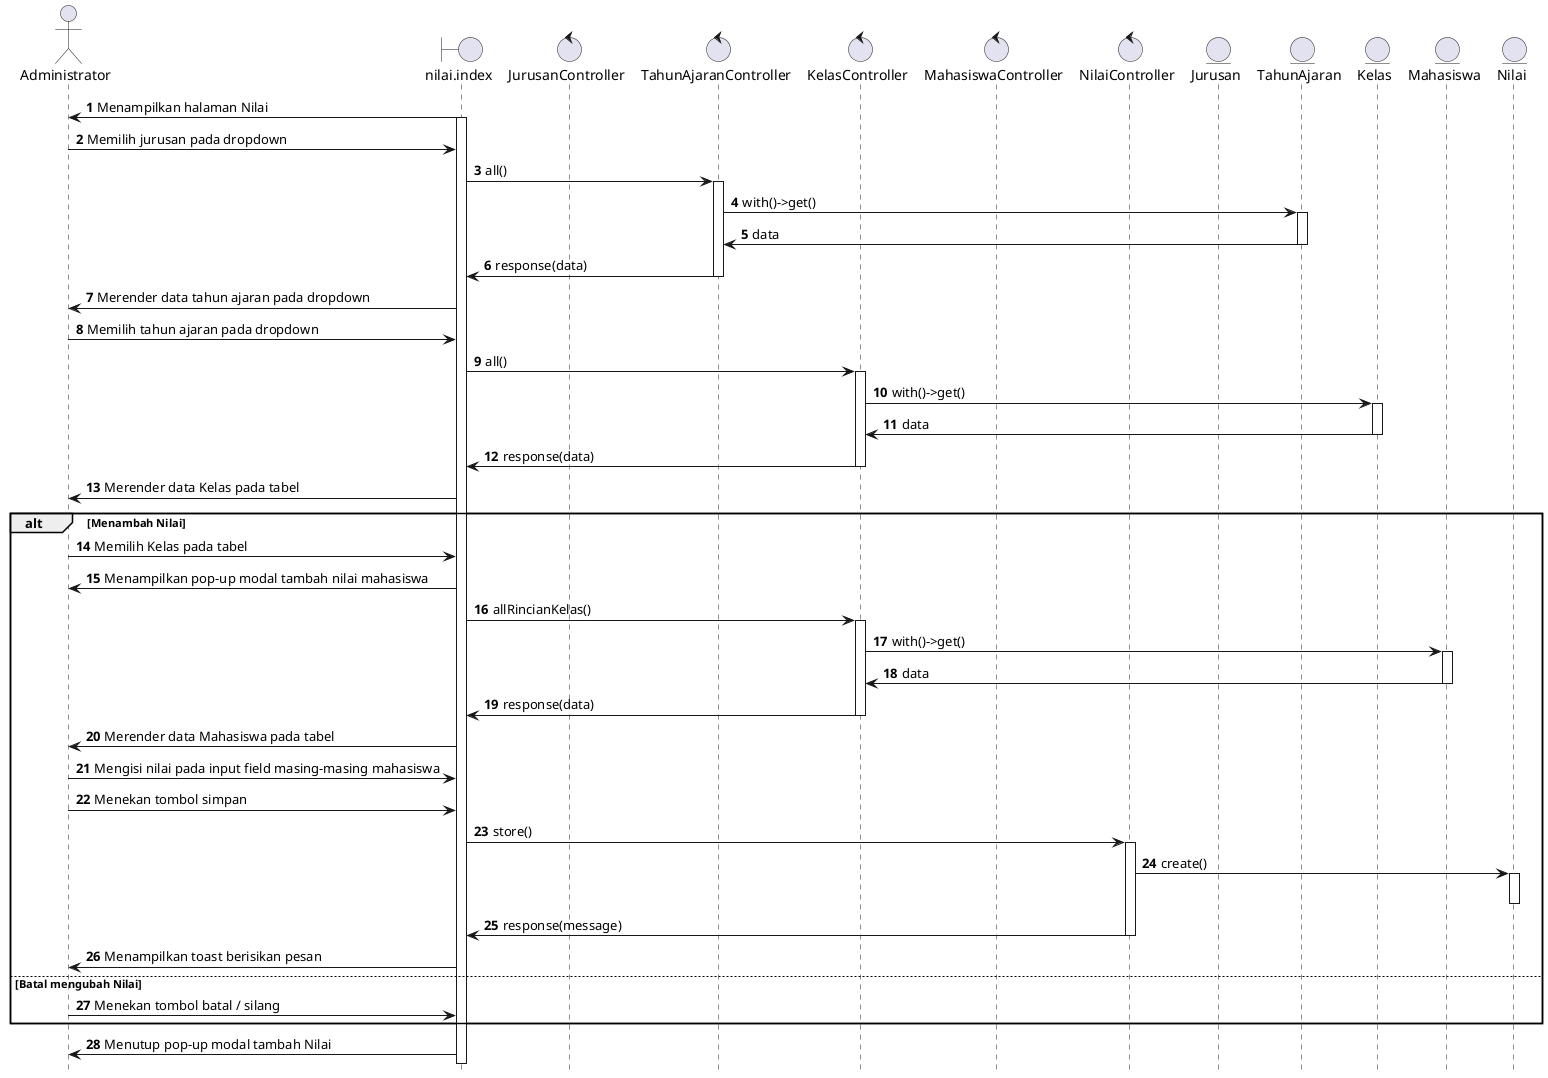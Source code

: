 @startuml sequence_diagram_tambah_nilai
hide footbox
autonumber

actor Administrator
boundary nilai.index
control JurusanController
control TahunAjaranController
control KelasController
control MahasiswaController
control NilaiController
entity Jurusan
entity TahunAjaran
entity Kelas
entity Mahasiswa
entity Nilai


nilai.index -> Administrator : Menampilkan halaman Nilai

activate nilai.index


Administrator -> nilai.index : Memilih jurusan pada dropdown


nilai.index -> TahunAjaranController : all()
activate TahunAjaranController

TahunAjaranController -> TahunAjaran : with()->get()
activate TahunAjaran
TahunAjaran -> TahunAjaranController : data

deactivate TahunAjaran
TahunAjaranController -> nilai.index : response(data)
deactivate TahunAjaranController
nilai.index -> Administrator : Merender data tahun ajaran pada dropdown

Administrator -> nilai.index : Memilih tahun ajaran pada dropdown

nilai.index -> KelasController : all()
activate KelasController

KelasController -> Kelas : with()->get()
activate Kelas
Kelas -> KelasController : data

deactivate Kelas
KelasController -> nilai.index : response(data)
deactivate KelasController

nilai.index -> Administrator : Merender data Kelas pada tabel

alt Menambah Nilai

Administrator -> nilai.index : Memilih Kelas pada tabel

nilai.index -> Administrator : Menampilkan pop-up modal tambah nilai mahasiswa

nilai.index -> KelasController : allRincianKelas()

activate KelasController

KelasController -> Mahasiswa : with()->get()
activate Mahasiswa
Mahasiswa -> KelasController : data

deactivate Mahasiswa
KelasController -> nilai.index : response(data)
deactivate KelasController

nilai.index -> Administrator : Merender data Mahasiswa pada tabel

Administrator -> nilai.index : Mengisi nilai pada input field masing-masing mahasiswa

Administrator -> nilai.index : Menekan tombol simpan

nilai.index -> NilaiController : store()

activate NilaiController

NilaiController -> Nilai : create()

activate Nilai

deactivate Nilai

NilaiController -> nilai.index : response(message)

deactivate NilaiController

nilai.index -> Administrator : Menampilkan toast berisikan pesan

else Batal mengubah Nilai

Administrator -> nilai.index : Menekan tombol batal / silang

end

nilai.index -> Administrator : Menutup pop-up modal tambah Nilai

@enduml